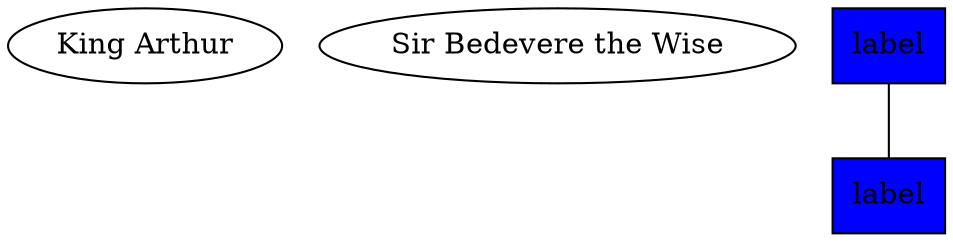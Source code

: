graph G {
	A [label="King Arthur"]
	B [label="Sir Bedevere the Wise"]
	subgraph child {
		node [fillcolor=blue label=label name=name shape=box style=filled]
		foo -- bar
	}
}
